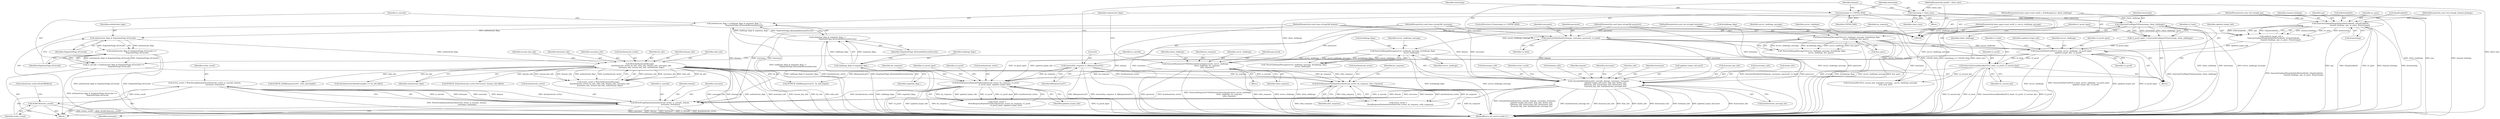 digraph "0_Chrome_9cfe470d793da6e09b966d435c8fa2ba1625d5fe_3@API" {
"1000332" [label="(Call,writer_result = WriteStringPayloads(&authenticate_writer, is_unicode, domain,\n                                      username, hostname))"];
"1000334" [label="(Call,WriteStringPayloads(&authenticate_writer, is_unicode, domain,\n                                      username, hostname))"];
"1000299" [label="(Call,WriteResponsePayloadsV2(&authenticate_writer, lm_response, v2_proof,\n                                v2_proof_input, updated_target_info))"];
"1000260" [label="(Call,WriteAuthenticateMessage(\n      &authenticate_writer, lm_info, ntlm_info, domain_info, username_info,\n      hostname_info, session_key_info, authenticate_flags))"];
"1000225" [label="(Call,authenticate_flags & NegotiateFlags::kUnicode)"];
"1000214" [label="(Call,authenticate_flags = (challenge_flags & negotiate_flags_) |\n                                      NegotiateFlags::kExtendedSessionSecurity)"];
"1000216" [label="(Call,(challenge_flags & negotiate_flags_) |\n                                      NegotiateFlags::kExtendedSessionSecurity)"];
"1000217" [label="(Call,challenge_flags & negotiate_flags_)"];
"1000163" [label="(Call,memset(lm_response, 0, kResponseLenV1))"];
"1000207" [label="(Call,GenerateResponsesV1WithSessionSecurity(password, server_challenge,\n                                           client_challenge, lm_response,\n                                           ntlm_response))"];
"1000103" [label="(MethodParameterIn,const base::string16& password)"];
"1000200" [label="(Call,ParseChallengeMessage(server_challenge_message, &challenge_flags,\n                               server_challenge))"];
"1000109" [label="(MethodParameterIn,base::span<const uint8_t> server_challenge_message)"];
"1000108" [label="(MethodParameterIn,base::span<const uint8_t, kChallengeLen> client_challenge)"];
"1000192" [label="(Call,GenerateSessionBaseKeyV2(v2_hash, v2_proof, v2_session_key))"];
"1000186" [label="(Call,GenerateNtlmProofV2(v2_hash, server_challenge, v2_proof_input,\n                         updated_target_info, v2_proof))"];
"1000176" [label="(Call,GenerateNtlmHashV2(domain, username, password, v2_hash))"];
"1000101" [label="(MethodParameterIn,const base::string16& domain)"];
"1000102" [label="(MethodParameterIn,const base::string16& username)"];
"1000143" [label="(Call,ParseChallengeMessageV2(server_challenge_message, &challenge_flags,\n                                 server_challenge, &av_pairs))"];
"1000181" [label="(Call,v2_proof_input = GenerateProofInputV2(timestamp, client_challenge))"];
"1000183" [label="(Call,GenerateProofInputV2(timestamp, client_challenge))"];
"1000168" [label="(Call,timestamp == UINT64_MAX)"];
"1000172" [label="(Call,timestamp = client_time)"];
"1000107" [label="(MethodParameterIn,uint64_t client_time)"];
"1000153" [label="(Call,updated_target_info =\n        GenerateUpdatedTargetInfo(IsMicEnabled(), IsEpaEnabled(),\n                                  channel_bindings, spn, av_pairs, &timestamp))"];
"1000155" [label="(Call,GenerateUpdatedTargetInfo(IsMicEnabled(), IsEpaEnabled(),\n                                  channel_bindings, spn, av_pairs, &timestamp))"];
"1000105" [label="(MethodParameterIn,const std::string& channel_bindings)"];
"1000106" [label="(MethodParameterIn,const std::string& spn)"];
"1000320" [label="(Call,WriteResponsePayloads(&authenticate_writer, lm_response, ntlm_response))"];
"1000236" [label="(Call,CalculatePayloadLayout(is_unicode, domain, username, hostname,\n                         updated_target_info.size(), &lm_info, &ntlm_info,\n                         &domain_info, &username_info, &hostname_info,\n                         &session_key_info, &authenticate_message_len))"];
"1000222" [label="(Call,is_unicode = (authenticate_flags & NegotiateFlags::kUnicode) ==\n                    NegotiateFlags::kUnicode)"];
"1000224" [label="(Call,(authenticate_flags & NegotiateFlags::kUnicode) ==\n                    NegotiateFlags::kUnicode)"];
"1000104" [label="(MethodParameterIn,const std::string& hostname)"];
"1000341" [label="(Call,DCHECK(writer_result))"];
"1000182" [label="(Identifier,v2_proof_input)"];
"1000242" [label="(Call,&lm_info)"];
"1000220" [label="(Identifier,NegotiateFlags::kExtendedSessionSecurity)"];
"1000258" [label="(Call,writer_result = WriteAuthenticateMessage(\n      &authenticate_writer, lm_info, ntlm_info, domain_info, username_info,\n      hostname_info, session_key_info, authenticate_flags))"];
"1000186" [label="(Call,GenerateNtlmProofV2(v2_hash, server_challenge, v2_proof_input,\n                         updated_target_info, v2_proof))"];
"1000212" [label="(Identifier,ntlm_response)"];
"1000210" [label="(Identifier,client_challenge)"];
"1000219" [label="(Identifier,negotiate_flags_)"];
"1000156" [label="(Call,IsMicEnabled())"];
"1000211" [label="(Identifier,lm_response)"];
"1000217" [label="(Call,challenge_flags & negotiate_flags_)"];
"1000178" [label="(Identifier,username)"];
"1000240" [label="(Identifier,hostname)"];
"1000344" [label="(Call,authenticate_writer.IsEndOfBuffer())"];
"1000265" [label="(Identifier,domain_info)"];
"1000304" [label="(Identifier,v2_proof_input)"];
"1000228" [label="(Identifier,NegotiateFlags::kUnicode)"];
"1000241" [label="(Call,updated_target_info.size())"];
"1000195" [label="(Identifier,v2_session_key)"];
"1000154" [label="(Identifier,updated_target_info)"];
"1000179" [label="(Identifier,password)"];
"1000176" [label="(Call,GenerateNtlmHashV2(domain, username, password, v2_hash))"];
"1000313" [label="(Call,DCHECK_EQ(kResponseLenV1, ntlm_info.length))"];
"1000170" [label="(Identifier,UINT64_MAX)"];
"1000145" [label="(Call,&challenge_flags)"];
"1000209" [label="(Identifier,server_challenge)"];
"1000236" [label="(Call,CalculatePayloadLayout(is_unicode, domain, username, hostname,\n                         updated_target_info.size(), &lm_info, &ntlm_info,\n                         &domain_info, &username_info, &hostname_info,\n                         &session_key_info, &authenticate_message_len))"];
"1000227" [label="(Identifier,NegotiateFlags::kUnicode)"];
"1000144" [label="(Identifier,server_challenge_message)"];
"1000321" [label="(Call,&authenticate_writer)"];
"1000334" [label="(Call,WriteStringPayloads(&authenticate_writer, is_unicode, domain,\n                                      username, hostname))"];
"1000335" [label="(Call,&authenticate_writer)"];
"1000177" [label="(Identifier,domain)"];
"1000297" [label="(Call,writer_result =\n        WriteResponsePayloadsV2(&authenticate_writer, lm_response, v2_proof,\n                                v2_proof_input, updated_target_info))"];
"1000143" [label="(Call,ParseChallengeMessageV2(server_challenge_message, &challenge_flags,\n                                 server_challenge, &av_pairs))"];
"1000167" [label="(ControlStructure,if (timestamp == UINT64_MAX))"];
"1000252" [label="(Call,&session_key_info)"];
"1000215" [label="(Identifier,authenticate_flags)"];
"1000248" [label="(Call,&username_info)"];
"1000109" [label="(MethodParameterIn,base::span<const uint8_t> server_challenge_message)"];
"1000171" [label="(Block,)"];
"1000323" [label="(Identifier,lm_response)"];
"1000189" [label="(Identifier,v2_proof_input)"];
"1000340" [label="(Identifier,hostname)"];
"1000161" [label="(Call,&timestamp)"];
"1000142" [label="(Call,!ParseChallengeMessageV2(server_challenge_message, &challenge_flags,\n                                 server_challenge, &av_pairs))"];
"1000164" [label="(Identifier,lm_response)"];
"1000216" [label="(Call,(challenge_flags & negotiate_flags_) |\n                                      NegotiateFlags::kExtendedSessionSecurity)"];
"1000308" [label="(Call,DCHECK_EQ(kResponseLenV1, lm_info.length))"];
"1000169" [label="(Identifier,timestamp)"];
"1000160" [label="(Identifier,av_pairs)"];
"1000200" [label="(Call,ParseChallengeMessage(server_challenge_message, &challenge_flags,\n                               server_challenge))"];
"1000264" [label="(Identifier,ntlm_info)"];
"1000341" [label="(Call,DCHECK(writer_result))"];
"1000168" [label="(Call,timestamp == UINT64_MAX)"];
"1000102" [label="(MethodParameterIn,const base::string16& username)"];
"1000244" [label="(Call,&ntlm_info)"];
"1000263" [label="(Identifier,lm_info)"];
"1000226" [label="(Identifier,authenticate_flags)"];
"1000192" [label="(Call,GenerateSessionBaseKeyV2(v2_hash, v2_proof, v2_session_key))"];
"1000260" [label="(Call,WriteAuthenticateMessage(\n      &authenticate_writer, lm_info, ntlm_info, domain_info, username_info,\n      hostname_info, session_key_info, authenticate_flags))"];
"1000361" [label="(Call,GenerateMicV2(v2_session_key, negotiate_message_, server_challenge_message,\n                  auth_msg, mic))"];
"1000318" [label="(Call,writer_result =\n        WriteResponsePayloads(&authenticate_writer, lm_response, ntlm_response))"];
"1000250" [label="(Call,&hostname_info)"];
"1000224" [label="(Call,(authenticate_flags & NegotiateFlags::kUnicode) ==\n                    NegotiateFlags::kUnicode)"];
"1000222" [label="(Call,is_unicode = (authenticate_flags & NegotiateFlags::kUnicode) ==\n                    NegotiateFlags::kUnicode)"];
"1000303" [label="(Identifier,v2_proof)"];
"1000155" [label="(Call,GenerateUpdatedTargetInfo(IsMicEnabled(), IsEpaEnabled(),\n                                  channel_bindings, spn, av_pairs, &timestamp))"];
"1000104" [label="(MethodParameterIn,const std::string& hostname)"];
"1000157" [label="(Call,IsEpaEnabled())"];
"1000204" [label="(Identifier,server_challenge)"];
"1000110" [label="(Block,)"];
"1000305" [label="(Identifier,updated_target_info)"];
"1000190" [label="(Identifier,updated_target_info)"];
"1000337" [label="(Identifier,is_unicode)"];
"1000101" [label="(MethodParameterIn,const base::string16& domain)"];
"1000148" [label="(Call,&av_pairs)"];
"1000108" [label="(MethodParameterIn,base::span<const uint8_t, kChallengeLen> client_challenge)"];
"1000147" [label="(Identifier,server_challenge)"];
"1000289" [label="(Call,GetAuthenticateHeaderLength() == lm_info.offset)"];
"1000299" [label="(Call,WriteResponsePayloadsV2(&authenticate_writer, lm_response, v2_proof,\n                                v2_proof_input, updated_target_info))"];
"1000320" [label="(Call,WriteResponsePayloads(&authenticate_writer, lm_response, ntlm_response))"];
"1000183" [label="(Call,GenerateProofInputV2(timestamp, client_challenge))"];
"1000300" [label="(Call,&authenticate_writer)"];
"1000153" [label="(Call,updated_target_info =\n        GenerateUpdatedTargetInfo(IsMicEnabled(), IsEpaEnabled(),\n                                  channel_bindings, spn, av_pairs, &timestamp))"];
"1000107" [label="(MethodParameterIn,uint64_t client_time)"];
"1000103" [label="(MethodParameterIn,const base::string16& password)"];
"1000106" [label="(MethodParameterIn,const std::string& spn)"];
"1000269" [label="(Identifier,authenticate_flags)"];
"1000338" [label="(Identifier,domain)"];
"1000268" [label="(Identifier,session_key_info)"];
"1000174" [label="(Identifier,client_time)"];
"1000105" [label="(MethodParameterIn,const std::string& channel_bindings)"];
"1000259" [label="(Identifier,writer_result)"];
"1000158" [label="(Identifier,channel_bindings)"];
"1000208" [label="(Identifier,password)"];
"1000342" [label="(Identifier,writer_result)"];
"1000324" [label="(Identifier,ntlm_response)"];
"1000369" [label="(MethodReturn,std::vector<uint8_t>)"];
"1000254" [label="(Call,&authenticate_message_len)"];
"1000327" [label="(Call,DCHECK_EQ(authenticate_writer.GetCursor(), domain_info.offset))"];
"1000139" [label="(Block,)"];
"1000166" [label="(Identifier,kResponseLenV1)"];
"1000197" [label="(Block,)"];
"1000188" [label="(Identifier,server_challenge)"];
"1000267" [label="(Identifier,hostname_info)"];
"1000246" [label="(Call,&domain_info)"];
"1000191" [label="(Identifier,v2_proof)"];
"1000223" [label="(Identifier,is_unicode)"];
"1000194" [label="(Identifier,v2_proof)"];
"1000332" [label="(Call,writer_result = WriteStringPayloads(&authenticate_writer, is_unicode, domain,\n                                      username, hostname))"];
"1000180" [label="(Identifier,v2_hash)"];
"1000225" [label="(Call,authenticate_flags & NegotiateFlags::kUnicode)"];
"1000165" [label="(Literal,0)"];
"1000184" [label="(Identifier,timestamp)"];
"1000214" [label="(Call,authenticate_flags = (challenge_flags & negotiate_flags_) |\n                                      NegotiateFlags::kExtendedSessionSecurity)"];
"1000237" [label="(Identifier,is_unicode)"];
"1000266" [label="(Identifier,username_info)"];
"1000207" [label="(Call,GenerateResponsesV1WithSessionSecurity(password, server_challenge,\n                                           client_challenge, lm_response,\n                                           ntlm_response))"];
"1000159" [label="(Identifier,spn)"];
"1000187" [label="(Identifier,v2_hash)"];
"1000163" [label="(Call,memset(lm_response, 0, kResponseLenV1))"];
"1000202" [label="(Call,&challenge_flags)"];
"1000238" [label="(Identifier,domain)"];
"1000201" [label="(Identifier,server_challenge_message)"];
"1000261" [label="(Call,&authenticate_writer)"];
"1000333" [label="(Identifier,writer_result)"];
"1000218" [label="(Identifier,challenge_flags)"];
"1000173" [label="(Identifier,timestamp)"];
"1000339" [label="(Identifier,username)"];
"1000172" [label="(Call,timestamp = client_time)"];
"1000185" [label="(Identifier,client_challenge)"];
"1000199" [label="(Call,!ParseChallengeMessage(server_challenge_message, &challenge_flags,\n                               server_challenge))"];
"1000193" [label="(Identifier,v2_hash)"];
"1000302" [label="(Identifier,lm_response)"];
"1000239" [label="(Identifier,username)"];
"1000181" [label="(Call,v2_proof_input = GenerateProofInputV2(timestamp, client_challenge))"];
"1000332" -> "1000110"  [label="AST: "];
"1000332" -> "1000334"  [label="CFG: "];
"1000333" -> "1000332"  [label="AST: "];
"1000334" -> "1000332"  [label="AST: "];
"1000342" -> "1000332"  [label="CFG: "];
"1000332" -> "1000369"  [label="DDG: WriteStringPayloads(&authenticate_writer, is_unicode, domain,\n                                      username, hostname)"];
"1000334" -> "1000332"  [label="DDG: is_unicode"];
"1000334" -> "1000332"  [label="DDG: hostname"];
"1000334" -> "1000332"  [label="DDG: username"];
"1000334" -> "1000332"  [label="DDG: domain"];
"1000334" -> "1000332"  [label="DDG: &authenticate_writer"];
"1000332" -> "1000341"  [label="DDG: writer_result"];
"1000334" -> "1000340"  [label="CFG: "];
"1000335" -> "1000334"  [label="AST: "];
"1000337" -> "1000334"  [label="AST: "];
"1000338" -> "1000334"  [label="AST: "];
"1000339" -> "1000334"  [label="AST: "];
"1000340" -> "1000334"  [label="AST: "];
"1000334" -> "1000369"  [label="DDG: username"];
"1000334" -> "1000369"  [label="DDG: domain"];
"1000334" -> "1000369"  [label="DDG: hostname"];
"1000334" -> "1000369"  [label="DDG: is_unicode"];
"1000334" -> "1000369"  [label="DDG: &authenticate_writer"];
"1000299" -> "1000334"  [label="DDG: &authenticate_writer"];
"1000320" -> "1000334"  [label="DDG: &authenticate_writer"];
"1000236" -> "1000334"  [label="DDG: is_unicode"];
"1000236" -> "1000334"  [label="DDG: domain"];
"1000236" -> "1000334"  [label="DDG: username"];
"1000236" -> "1000334"  [label="DDG: hostname"];
"1000101" -> "1000334"  [label="DDG: domain"];
"1000102" -> "1000334"  [label="DDG: username"];
"1000104" -> "1000334"  [label="DDG: hostname"];
"1000299" -> "1000297"  [label="AST: "];
"1000299" -> "1000305"  [label="CFG: "];
"1000300" -> "1000299"  [label="AST: "];
"1000302" -> "1000299"  [label="AST: "];
"1000303" -> "1000299"  [label="AST: "];
"1000304" -> "1000299"  [label="AST: "];
"1000305" -> "1000299"  [label="AST: "];
"1000297" -> "1000299"  [label="CFG: "];
"1000299" -> "1000369"  [label="DDG: v2_proof_input"];
"1000299" -> "1000369"  [label="DDG: v2_proof"];
"1000299" -> "1000369"  [label="DDG: updated_target_info"];
"1000299" -> "1000369"  [label="DDG: lm_response"];
"1000299" -> "1000297"  [label="DDG: lm_response"];
"1000299" -> "1000297"  [label="DDG: updated_target_info"];
"1000299" -> "1000297"  [label="DDG: v2_proof"];
"1000299" -> "1000297"  [label="DDG: v2_proof_input"];
"1000299" -> "1000297"  [label="DDG: &authenticate_writer"];
"1000260" -> "1000299"  [label="DDG: &authenticate_writer"];
"1000163" -> "1000299"  [label="DDG: lm_response"];
"1000207" -> "1000299"  [label="DDG: lm_response"];
"1000192" -> "1000299"  [label="DDG: v2_proof"];
"1000186" -> "1000299"  [label="DDG: v2_proof_input"];
"1000186" -> "1000299"  [label="DDG: updated_target_info"];
"1000260" -> "1000258"  [label="AST: "];
"1000260" -> "1000269"  [label="CFG: "];
"1000261" -> "1000260"  [label="AST: "];
"1000263" -> "1000260"  [label="AST: "];
"1000264" -> "1000260"  [label="AST: "];
"1000265" -> "1000260"  [label="AST: "];
"1000266" -> "1000260"  [label="AST: "];
"1000267" -> "1000260"  [label="AST: "];
"1000268" -> "1000260"  [label="AST: "];
"1000269" -> "1000260"  [label="AST: "];
"1000258" -> "1000260"  [label="CFG: "];
"1000260" -> "1000369"  [label="DDG: domain_info"];
"1000260" -> "1000369"  [label="DDG: authenticate_flags"];
"1000260" -> "1000369"  [label="DDG: hostname_info"];
"1000260" -> "1000369"  [label="DDG: session_key_info"];
"1000260" -> "1000369"  [label="DDG: lm_info"];
"1000260" -> "1000369"  [label="DDG: ntlm_info"];
"1000260" -> "1000369"  [label="DDG: username_info"];
"1000260" -> "1000258"  [label="DDG: hostname_info"];
"1000260" -> "1000258"  [label="DDG: username_info"];
"1000260" -> "1000258"  [label="DDG: lm_info"];
"1000260" -> "1000258"  [label="DDG: session_key_info"];
"1000260" -> "1000258"  [label="DDG: domain_info"];
"1000260" -> "1000258"  [label="DDG: authenticate_flags"];
"1000260" -> "1000258"  [label="DDG: &authenticate_writer"];
"1000260" -> "1000258"  [label="DDG: ntlm_info"];
"1000225" -> "1000260"  [label="DDG: authenticate_flags"];
"1000260" -> "1000289"  [label="DDG: lm_info"];
"1000260" -> "1000308"  [label="DDG: lm_info"];
"1000260" -> "1000313"  [label="DDG: ntlm_info"];
"1000260" -> "1000320"  [label="DDG: &authenticate_writer"];
"1000260" -> "1000327"  [label="DDG: domain_info"];
"1000225" -> "1000224"  [label="AST: "];
"1000225" -> "1000227"  [label="CFG: "];
"1000226" -> "1000225"  [label="AST: "];
"1000227" -> "1000225"  [label="AST: "];
"1000228" -> "1000225"  [label="CFG: "];
"1000225" -> "1000224"  [label="DDG: authenticate_flags"];
"1000225" -> "1000224"  [label="DDG: NegotiateFlags::kUnicode"];
"1000214" -> "1000225"  [label="DDG: authenticate_flags"];
"1000214" -> "1000110"  [label="AST: "];
"1000214" -> "1000216"  [label="CFG: "];
"1000215" -> "1000214"  [label="AST: "];
"1000216" -> "1000214"  [label="AST: "];
"1000223" -> "1000214"  [label="CFG: "];
"1000214" -> "1000369"  [label="DDG: (challenge_flags & negotiate_flags_) |\n                                      NegotiateFlags::kExtendedSessionSecurity"];
"1000216" -> "1000214"  [label="DDG: challenge_flags & negotiate_flags_"];
"1000216" -> "1000214"  [label="DDG: NegotiateFlags::kExtendedSessionSecurity"];
"1000216" -> "1000220"  [label="CFG: "];
"1000217" -> "1000216"  [label="AST: "];
"1000220" -> "1000216"  [label="AST: "];
"1000216" -> "1000369"  [label="DDG: challenge_flags & negotiate_flags_"];
"1000216" -> "1000369"  [label="DDG: NegotiateFlags::kExtendedSessionSecurity"];
"1000217" -> "1000216"  [label="DDG: challenge_flags"];
"1000217" -> "1000216"  [label="DDG: negotiate_flags_"];
"1000217" -> "1000219"  [label="CFG: "];
"1000218" -> "1000217"  [label="AST: "];
"1000219" -> "1000217"  [label="AST: "];
"1000220" -> "1000217"  [label="CFG: "];
"1000217" -> "1000369"  [label="DDG: negotiate_flags_"];
"1000217" -> "1000369"  [label="DDG: challenge_flags"];
"1000163" -> "1000139"  [label="AST: "];
"1000163" -> "1000166"  [label="CFG: "];
"1000164" -> "1000163"  [label="AST: "];
"1000165" -> "1000163"  [label="AST: "];
"1000166" -> "1000163"  [label="AST: "];
"1000169" -> "1000163"  [label="CFG: "];
"1000163" -> "1000369"  [label="DDG: kResponseLenV1"];
"1000163" -> "1000369"  [label="DDG: memset(lm_response, 0, kResponseLenV1)"];
"1000163" -> "1000308"  [label="DDG: kResponseLenV1"];
"1000163" -> "1000320"  [label="DDG: lm_response"];
"1000207" -> "1000197"  [label="AST: "];
"1000207" -> "1000212"  [label="CFG: "];
"1000208" -> "1000207"  [label="AST: "];
"1000209" -> "1000207"  [label="AST: "];
"1000210" -> "1000207"  [label="AST: "];
"1000211" -> "1000207"  [label="AST: "];
"1000212" -> "1000207"  [label="AST: "];
"1000215" -> "1000207"  [label="CFG: "];
"1000207" -> "1000369"  [label="DDG: server_challenge"];
"1000207" -> "1000369"  [label="DDG: client_challenge"];
"1000207" -> "1000369"  [label="DDG: password"];
"1000207" -> "1000369"  [label="DDG: GenerateResponsesV1WithSessionSecurity(password, server_challenge,\n                                           client_challenge, lm_response,\n                                           ntlm_response)"];
"1000207" -> "1000369"  [label="DDG: ntlm_response"];
"1000103" -> "1000207"  [label="DDG: password"];
"1000200" -> "1000207"  [label="DDG: server_challenge"];
"1000108" -> "1000207"  [label="DDG: client_challenge"];
"1000207" -> "1000320"  [label="DDG: lm_response"];
"1000207" -> "1000320"  [label="DDG: ntlm_response"];
"1000103" -> "1000100"  [label="AST: "];
"1000103" -> "1000369"  [label="DDG: password"];
"1000103" -> "1000176"  [label="DDG: password"];
"1000200" -> "1000199"  [label="AST: "];
"1000200" -> "1000204"  [label="CFG: "];
"1000201" -> "1000200"  [label="AST: "];
"1000202" -> "1000200"  [label="AST: "];
"1000204" -> "1000200"  [label="AST: "];
"1000199" -> "1000200"  [label="CFG: "];
"1000200" -> "1000369"  [label="DDG: server_challenge_message"];
"1000200" -> "1000369"  [label="DDG: &challenge_flags"];
"1000200" -> "1000199"  [label="DDG: server_challenge_message"];
"1000200" -> "1000199"  [label="DDG: &challenge_flags"];
"1000200" -> "1000199"  [label="DDG: server_challenge"];
"1000109" -> "1000200"  [label="DDG: server_challenge_message"];
"1000200" -> "1000361"  [label="DDG: server_challenge_message"];
"1000109" -> "1000100"  [label="AST: "];
"1000109" -> "1000369"  [label="DDG: server_challenge_message"];
"1000109" -> "1000143"  [label="DDG: server_challenge_message"];
"1000109" -> "1000361"  [label="DDG: server_challenge_message"];
"1000108" -> "1000100"  [label="AST: "];
"1000108" -> "1000369"  [label="DDG: client_challenge"];
"1000108" -> "1000183"  [label="DDG: client_challenge"];
"1000192" -> "1000139"  [label="AST: "];
"1000192" -> "1000195"  [label="CFG: "];
"1000193" -> "1000192"  [label="AST: "];
"1000194" -> "1000192"  [label="AST: "];
"1000195" -> "1000192"  [label="AST: "];
"1000215" -> "1000192"  [label="CFG: "];
"1000192" -> "1000369"  [label="DDG: v2_proof"];
"1000192" -> "1000369"  [label="DDG: v2_session_key"];
"1000192" -> "1000369"  [label="DDG: v2_hash"];
"1000192" -> "1000369"  [label="DDG: GenerateSessionBaseKeyV2(v2_hash, v2_proof, v2_session_key)"];
"1000186" -> "1000192"  [label="DDG: v2_hash"];
"1000186" -> "1000192"  [label="DDG: v2_proof"];
"1000192" -> "1000361"  [label="DDG: v2_session_key"];
"1000186" -> "1000139"  [label="AST: "];
"1000186" -> "1000191"  [label="CFG: "];
"1000187" -> "1000186"  [label="AST: "];
"1000188" -> "1000186"  [label="AST: "];
"1000189" -> "1000186"  [label="AST: "];
"1000190" -> "1000186"  [label="AST: "];
"1000191" -> "1000186"  [label="AST: "];
"1000193" -> "1000186"  [label="CFG: "];
"1000186" -> "1000369"  [label="DDG: server_challenge"];
"1000186" -> "1000369"  [label="DDG: GenerateNtlmProofV2(v2_hash, server_challenge, v2_proof_input,\n                         updated_target_info, v2_proof)"];
"1000186" -> "1000369"  [label="DDG: updated_target_info"];
"1000186" -> "1000369"  [label="DDG: v2_proof_input"];
"1000176" -> "1000186"  [label="DDG: v2_hash"];
"1000143" -> "1000186"  [label="DDG: server_challenge"];
"1000181" -> "1000186"  [label="DDG: v2_proof_input"];
"1000153" -> "1000186"  [label="DDG: updated_target_info"];
"1000176" -> "1000139"  [label="AST: "];
"1000176" -> "1000180"  [label="CFG: "];
"1000177" -> "1000176"  [label="AST: "];
"1000178" -> "1000176"  [label="AST: "];
"1000179" -> "1000176"  [label="AST: "];
"1000180" -> "1000176"  [label="AST: "];
"1000182" -> "1000176"  [label="CFG: "];
"1000176" -> "1000369"  [label="DDG: password"];
"1000176" -> "1000369"  [label="DDG: GenerateNtlmHashV2(domain, username, password, v2_hash)"];
"1000101" -> "1000176"  [label="DDG: domain"];
"1000102" -> "1000176"  [label="DDG: username"];
"1000176" -> "1000236"  [label="DDG: domain"];
"1000176" -> "1000236"  [label="DDG: username"];
"1000101" -> "1000100"  [label="AST: "];
"1000101" -> "1000369"  [label="DDG: domain"];
"1000101" -> "1000236"  [label="DDG: domain"];
"1000102" -> "1000100"  [label="AST: "];
"1000102" -> "1000369"  [label="DDG: username"];
"1000102" -> "1000236"  [label="DDG: username"];
"1000143" -> "1000142"  [label="AST: "];
"1000143" -> "1000148"  [label="CFG: "];
"1000144" -> "1000143"  [label="AST: "];
"1000145" -> "1000143"  [label="AST: "];
"1000147" -> "1000143"  [label="AST: "];
"1000148" -> "1000143"  [label="AST: "];
"1000142" -> "1000143"  [label="CFG: "];
"1000143" -> "1000369"  [label="DDG: server_challenge_message"];
"1000143" -> "1000369"  [label="DDG: &av_pairs"];
"1000143" -> "1000369"  [label="DDG: &challenge_flags"];
"1000143" -> "1000142"  [label="DDG: server_challenge_message"];
"1000143" -> "1000142"  [label="DDG: &challenge_flags"];
"1000143" -> "1000142"  [label="DDG: server_challenge"];
"1000143" -> "1000142"  [label="DDG: &av_pairs"];
"1000143" -> "1000361"  [label="DDG: server_challenge_message"];
"1000181" -> "1000139"  [label="AST: "];
"1000181" -> "1000183"  [label="CFG: "];
"1000182" -> "1000181"  [label="AST: "];
"1000183" -> "1000181"  [label="AST: "];
"1000187" -> "1000181"  [label="CFG: "];
"1000181" -> "1000369"  [label="DDG: GenerateProofInputV2(timestamp, client_challenge)"];
"1000183" -> "1000181"  [label="DDG: timestamp"];
"1000183" -> "1000181"  [label="DDG: client_challenge"];
"1000183" -> "1000185"  [label="CFG: "];
"1000184" -> "1000183"  [label="AST: "];
"1000185" -> "1000183"  [label="AST: "];
"1000183" -> "1000369"  [label="DDG: client_challenge"];
"1000183" -> "1000369"  [label="DDG: timestamp"];
"1000168" -> "1000183"  [label="DDG: timestamp"];
"1000172" -> "1000183"  [label="DDG: timestamp"];
"1000168" -> "1000167"  [label="AST: "];
"1000168" -> "1000170"  [label="CFG: "];
"1000169" -> "1000168"  [label="AST: "];
"1000170" -> "1000168"  [label="AST: "];
"1000173" -> "1000168"  [label="CFG: "];
"1000177" -> "1000168"  [label="CFG: "];
"1000168" -> "1000369"  [label="DDG: timestamp == UINT64_MAX"];
"1000168" -> "1000369"  [label="DDG: UINT64_MAX"];
"1000172" -> "1000171"  [label="AST: "];
"1000172" -> "1000174"  [label="CFG: "];
"1000173" -> "1000172"  [label="AST: "];
"1000174" -> "1000172"  [label="AST: "];
"1000177" -> "1000172"  [label="CFG: "];
"1000172" -> "1000369"  [label="DDG: client_time"];
"1000107" -> "1000172"  [label="DDG: client_time"];
"1000107" -> "1000100"  [label="AST: "];
"1000107" -> "1000369"  [label="DDG: client_time"];
"1000153" -> "1000139"  [label="AST: "];
"1000153" -> "1000155"  [label="CFG: "];
"1000154" -> "1000153"  [label="AST: "];
"1000155" -> "1000153"  [label="AST: "];
"1000164" -> "1000153"  [label="CFG: "];
"1000153" -> "1000369"  [label="DDG: GenerateUpdatedTargetInfo(IsMicEnabled(), IsEpaEnabled(),\n                                  channel_bindings, spn, av_pairs, &timestamp)"];
"1000155" -> "1000153"  [label="DDG: channel_bindings"];
"1000155" -> "1000153"  [label="DDG: av_pairs"];
"1000155" -> "1000153"  [label="DDG: &timestamp"];
"1000155" -> "1000153"  [label="DDG: IsMicEnabled()"];
"1000155" -> "1000153"  [label="DDG: spn"];
"1000155" -> "1000153"  [label="DDG: IsEpaEnabled()"];
"1000155" -> "1000161"  [label="CFG: "];
"1000156" -> "1000155"  [label="AST: "];
"1000157" -> "1000155"  [label="AST: "];
"1000158" -> "1000155"  [label="AST: "];
"1000159" -> "1000155"  [label="AST: "];
"1000160" -> "1000155"  [label="AST: "];
"1000161" -> "1000155"  [label="AST: "];
"1000155" -> "1000369"  [label="DDG: spn"];
"1000155" -> "1000369"  [label="DDG: IsEpaEnabled()"];
"1000155" -> "1000369"  [label="DDG: av_pairs"];
"1000155" -> "1000369"  [label="DDG: channel_bindings"];
"1000155" -> "1000369"  [label="DDG: &timestamp"];
"1000105" -> "1000155"  [label="DDG: channel_bindings"];
"1000106" -> "1000155"  [label="DDG: spn"];
"1000105" -> "1000100"  [label="AST: "];
"1000105" -> "1000369"  [label="DDG: channel_bindings"];
"1000106" -> "1000100"  [label="AST: "];
"1000106" -> "1000369"  [label="DDG: spn"];
"1000320" -> "1000318"  [label="AST: "];
"1000320" -> "1000324"  [label="CFG: "];
"1000321" -> "1000320"  [label="AST: "];
"1000323" -> "1000320"  [label="AST: "];
"1000324" -> "1000320"  [label="AST: "];
"1000318" -> "1000320"  [label="CFG: "];
"1000320" -> "1000369"  [label="DDG: ntlm_response"];
"1000320" -> "1000369"  [label="DDG: lm_response"];
"1000320" -> "1000318"  [label="DDG: &authenticate_writer"];
"1000320" -> "1000318"  [label="DDG: lm_response"];
"1000320" -> "1000318"  [label="DDG: ntlm_response"];
"1000236" -> "1000110"  [label="AST: "];
"1000236" -> "1000254"  [label="CFG: "];
"1000237" -> "1000236"  [label="AST: "];
"1000238" -> "1000236"  [label="AST: "];
"1000239" -> "1000236"  [label="AST: "];
"1000240" -> "1000236"  [label="AST: "];
"1000241" -> "1000236"  [label="AST: "];
"1000242" -> "1000236"  [label="AST: "];
"1000244" -> "1000236"  [label="AST: "];
"1000246" -> "1000236"  [label="AST: "];
"1000248" -> "1000236"  [label="AST: "];
"1000250" -> "1000236"  [label="AST: "];
"1000252" -> "1000236"  [label="AST: "];
"1000254" -> "1000236"  [label="AST: "];
"1000259" -> "1000236"  [label="CFG: "];
"1000236" -> "1000369"  [label="DDG: &username_info"];
"1000236" -> "1000369"  [label="DDG: CalculatePayloadLayout(is_unicode, domain, username, hostname,\n                         updated_target_info.size(), &lm_info, &ntlm_info,\n                         &domain_info, &username_info, &hostname_info,\n                         &session_key_info, &authenticate_message_len)"];
"1000236" -> "1000369"  [label="DDG: &authenticate_message_len"];
"1000236" -> "1000369"  [label="DDG: &session_key_info"];
"1000236" -> "1000369"  [label="DDG: &lm_info"];
"1000236" -> "1000369"  [label="DDG: &ntlm_info"];
"1000236" -> "1000369"  [label="DDG: &hostname_info"];
"1000236" -> "1000369"  [label="DDG: &domain_info"];
"1000236" -> "1000369"  [label="DDG: updated_target_info.size()"];
"1000222" -> "1000236"  [label="DDG: is_unicode"];
"1000104" -> "1000236"  [label="DDG: hostname"];
"1000222" -> "1000110"  [label="AST: "];
"1000222" -> "1000224"  [label="CFG: "];
"1000223" -> "1000222"  [label="AST: "];
"1000224" -> "1000222"  [label="AST: "];
"1000237" -> "1000222"  [label="CFG: "];
"1000222" -> "1000369"  [label="DDG: (authenticate_flags & NegotiateFlags::kUnicode) ==\n                    NegotiateFlags::kUnicode"];
"1000224" -> "1000222"  [label="DDG: authenticate_flags & NegotiateFlags::kUnicode"];
"1000224" -> "1000222"  [label="DDG: NegotiateFlags::kUnicode"];
"1000224" -> "1000228"  [label="CFG: "];
"1000228" -> "1000224"  [label="AST: "];
"1000224" -> "1000369"  [label="DDG: authenticate_flags & NegotiateFlags::kUnicode"];
"1000224" -> "1000369"  [label="DDG: NegotiateFlags::kUnicode"];
"1000104" -> "1000100"  [label="AST: "];
"1000104" -> "1000369"  [label="DDG: hostname"];
"1000341" -> "1000110"  [label="AST: "];
"1000341" -> "1000342"  [label="CFG: "];
"1000342" -> "1000341"  [label="AST: "];
"1000344" -> "1000341"  [label="CFG: "];
"1000341" -> "1000369"  [label="DDG: writer_result"];
"1000341" -> "1000369"  [label="DDG: DCHECK(writer_result)"];
}

